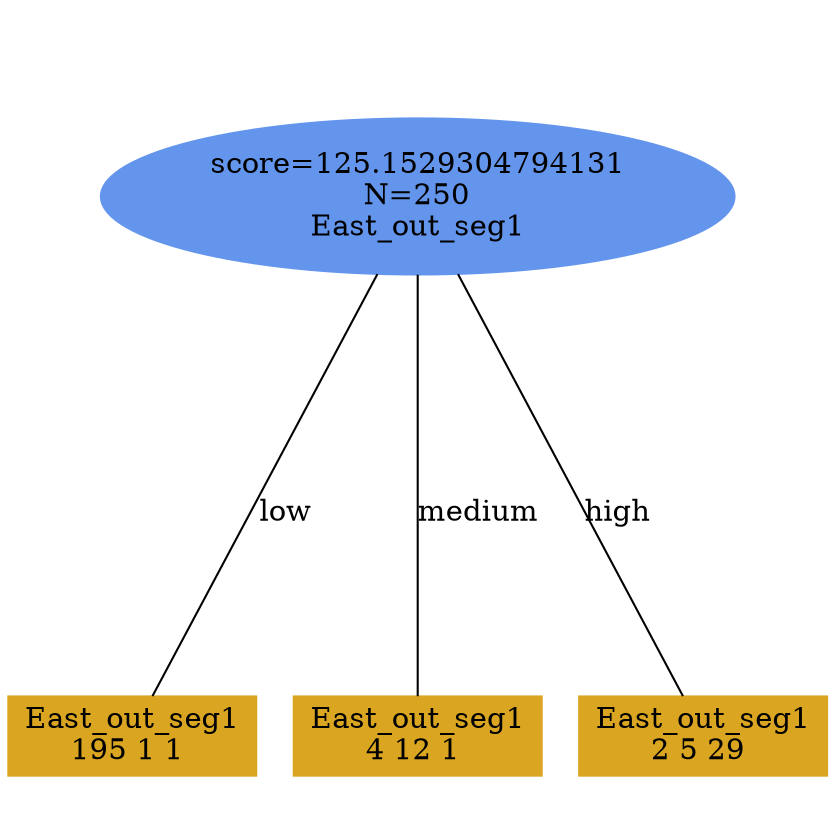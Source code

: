 digraph "DD" {
size = "7.5,10"
ratio=1.0;
center = true;
edge [dir = none];
{ rank = same; node [shape=ellipse, style=filled, color=cornflowerblue];"5626" [label="score=125.1529304794131\nN=250\nEast_out_seg1"];}
{ rank = same; node [shape=box, style=filled, color=goldenrod];"5627" [label="East_out_seg1\n195 1 1 "];}
{ rank = same; node [shape=box, style=filled, color=goldenrod];"5628" [label="East_out_seg1\n4 12 1 "];}
{ rank = same; node [shape=box, style=filled, color=goldenrod];"5629" [label="East_out_seg1\n2 5 29 "];}
"5626" -> "5627" [label = "low"];
"5626" -> "5628" [label = "medium"];
"5626" -> "5629" [label = "high"];

}